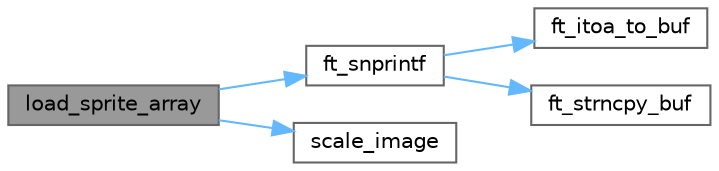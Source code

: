 digraph "load_sprite_array"
{
 // INTERACTIVE_SVG=YES
 // LATEX_PDF_SIZE
  bgcolor="transparent";
  edge [fontname=Helvetica,fontsize=10,labelfontname=Helvetica,labelfontsize=10];
  node [fontname=Helvetica,fontsize=10,shape=box,height=0.2,width=0.4];
  rankdir="LR";
  Node1 [id="Node000001",label="load_sprite_array",height=0.2,width=0.4,color="gray40", fillcolor="grey60", style="filled", fontcolor="black",tooltip="Loads a sequence of sprite frames from files."];
  Node1 -> Node2 [id="edge1_Node000001_Node000002",color="steelblue1",style="solid",tooltip=" "];
  Node2 [id="Node000002",label="ft_snprintf",height=0.2,width=0.4,color="grey40", fillcolor="white", style="filled",URL="$ft__snprintf_8c.html#a68db9cc02f54dad4f0b1e09874383ff1",tooltip="Custom implementation of snprintf for integer and string conversion."];
  Node2 -> Node3 [id="edge2_Node000002_Node000003",color="steelblue1",style="solid",tooltip=" "];
  Node3 [id="Node000003",label="ft_itoa_to_buf",height=0.2,width=0.4,color="grey40", fillcolor="white", style="filled",URL="$ft__snprintf_8c.html#a03788c0f9878d830142dfc9ea1eef09c",tooltip=" "];
  Node2 -> Node4 [id="edge3_Node000002_Node000004",color="steelblue1",style="solid",tooltip=" "];
  Node4 [id="Node000004",label="ft_strncpy_buf",height=0.2,width=0.4,color="grey40", fillcolor="white", style="filled",URL="$ft__snprintf_8c.html#af9a50005500549b232e43c9f31356ac1",tooltip=" "];
  Node1 -> Node5 [id="edge4_Node000001_Node000005",color="steelblue1",style="solid",tooltip=" "];
  Node5 [id="Node000005",label="scale_image",height=0.2,width=0.4,color="grey40", fillcolor="white", style="filled",URL="$assets_8c.html#a4d12bcc48a801053179242221986c3b1",tooltip="Scales an image to a new size."];
}
